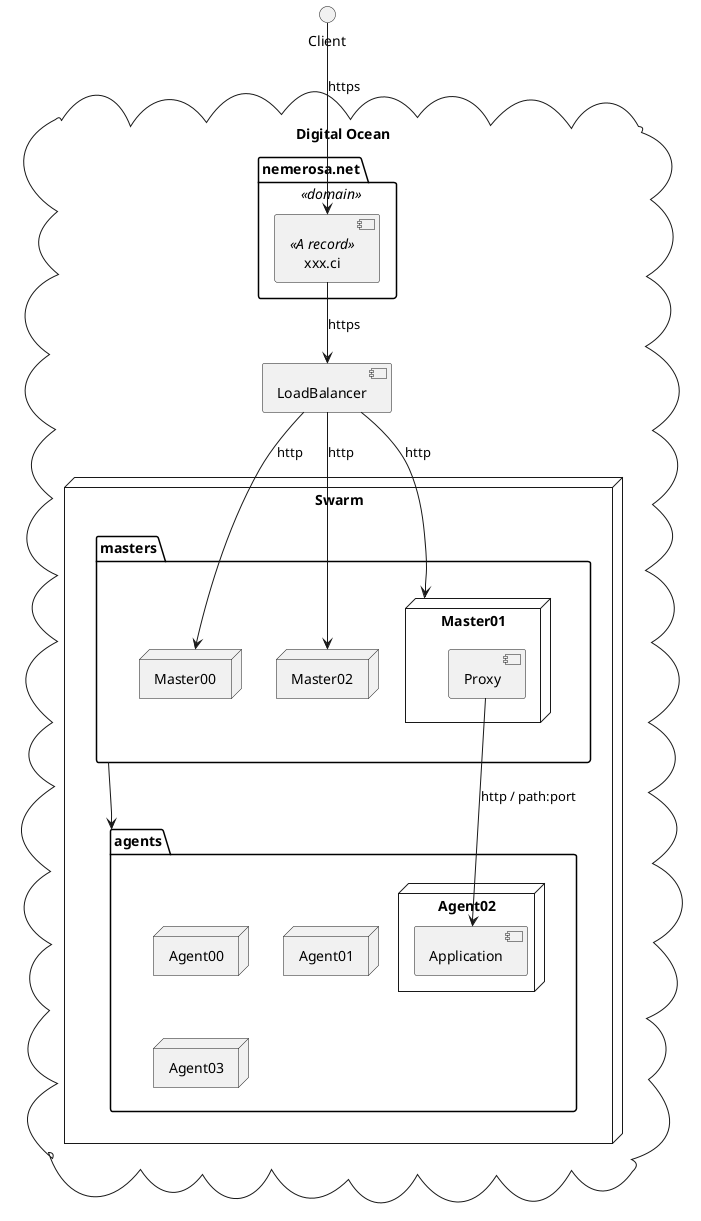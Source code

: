 @startuml
() "Client"
cloud "Digital Ocean" {
    [LoadBalancer]
    node "Swarm" {
        package "masters" {
            node Master00 as Master0
            node Master01 as Master1 {
                [Proxy]
            }
            node Master02 as Master2
        }
        package "agents" {
            node Agent00 as Agent0
            node Agent01 as Agent1
            node Agent02 as Agent2 {
                [Application]
            }
            node Agent03 as Agent3
        }
    }
    package "nemerosa.net" <<domain>> {
        [xxx.ci] <<A record>> as XXXDnsEntry
    }
}

Client --> XXXDnsEntry: https

XXXDnsEntry --> LoadBalancer: https

LoadBalancer --> Master0: http
LoadBalancer --> Master1: http
LoadBalancer --> Master2: http

masters --> agents

Proxy --> Application: http / path:port
@enduml
